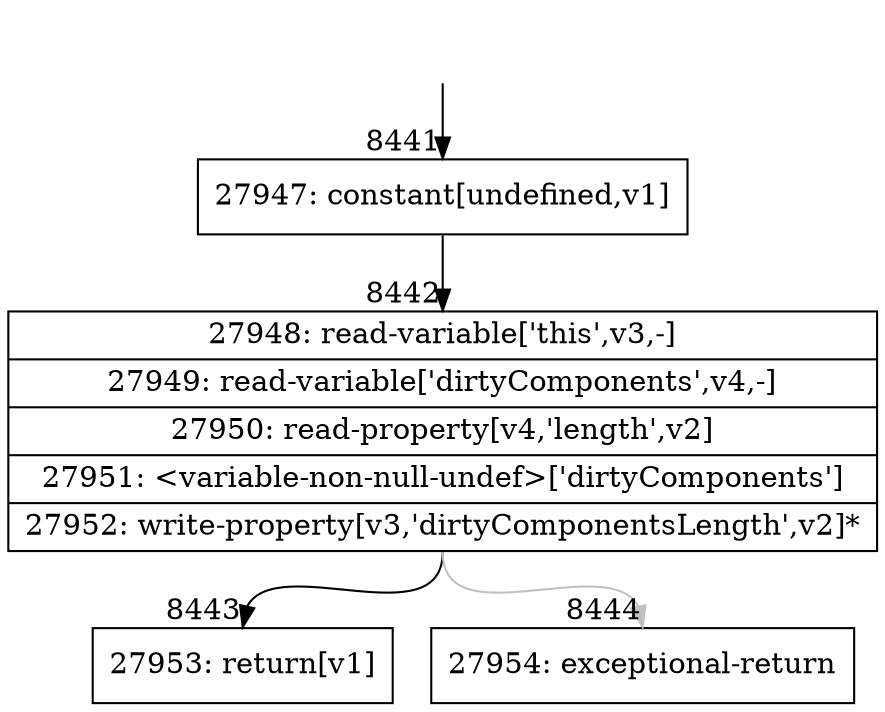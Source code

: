 digraph {
rankdir="TD"
BB_entry620[shape=none,label=""];
BB_entry620 -> BB8441 [tailport=s, headport=n, headlabel="    8441"]
BB8441 [shape=record label="{27947: constant[undefined,v1]}" ] 
BB8441 -> BB8442 [tailport=s, headport=n, headlabel="      8442"]
BB8442 [shape=record label="{27948: read-variable['this',v3,-]|27949: read-variable['dirtyComponents',v4,-]|27950: read-property[v4,'length',v2]|27951: \<variable-non-null-undef\>['dirtyComponents']|27952: write-property[v3,'dirtyComponentsLength',v2]*}" ] 
BB8442 -> BB8443 [tailport=s, headport=n, headlabel="      8443"]
BB8442 -> BB8444 [tailport=s, headport=n, color=gray, headlabel="      8444"]
BB8443 [shape=record label="{27953: return[v1]}" ] 
BB8444 [shape=record label="{27954: exceptional-return}" ] 
//#$~ 14809
}
